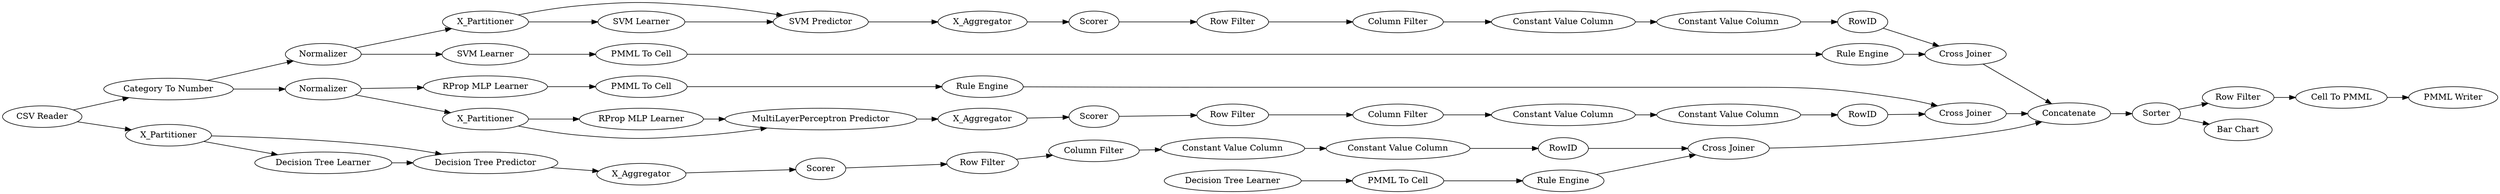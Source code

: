 digraph {
	"-6791090591408841202_293" [label=RowID]
	"-2705451238147191447_61" [label="PMML Writer"]
	"-7623035151688549584_32" [label="SVM Predictor"]
	"-6791090591408841202_294" [label="Column Filter"]
	"-6791090591408841202_9" [label="Row Filter"]
	"1005909964803138880_293" [label=RowID]
	"-253339647937032748_290" [label="Constant Value Column"]
	"-6791090591408841202_292" [label="Constant Value Column"]
	"-7623035151688549584_31" [label="SVM Learner"]
	"-2705451238147191447_53" [label="Row Filter"]
	"8436632919844051598_34" [label="PMML To Cell"]
	"-7000497375029230147_35" [label="RProp MLP Learner"]
	"-2705451238147191447_54" [label="Cell To PMML"]
	"-2705451238147191447_63" [label="CSV Reader"]
	"-2705451238147191447_58" [label="Category To Number"]
	"-7623035151688549584_39" [label="Cross Joiner"]
	"-2345073631243913916_28" [label="PMML To Cell"]
	"-253339647937032748_294" [label="Column Filter"]
	"-2345073631243913916_33" [label="Decision Tree Learner"]
	"-1864864856729400638_2" [label=X_Partitioner]
	"2577679265071764761_7" [label=X_Aggregator]
	"8436632919844051598_35" [label="Rule Engine"]
	"-7623035151688549584_40" [label=Normalizer]
	"-253339647937032748_293" [label=RowID]
	"1005909964803138880_290" [label="Constant Value Column"]
	"-7623035151688549584_2" [label=X_Partitioner]
	"2577679265071764761_2" [label=X_Partitioner]
	"-7623035151688549584_7" [label=X_Aggregator]
	"-1864864856729400638_7" [label=X_Aggregator]
	"-7623035151688549584_41" [label=Scorer]
	"8436632919844051598_33" [label="SVM Learner"]
	"1005909964803138880_292" [label="Constant Value Column"]
	"-6791090591408841202_290" [label="Constant Value Column"]
	"-253339647937032748_9" [label="Row Filter"]
	"-2705451238147191447_60" [label=Concatenate]
	"-1864864856729400638_31" [label="RProp MLP Learner"]
	"-1864864856729400638_32" [label="MultiLayerPerceptron Predictor"]
	"2577679265071764761_38" [label="Cross Joiner"]
	"-1864864856729400638_38" [label="Cross Joiner"]
	"2577679265071764761_32" [label="Decision Tree Predictor"]
	"-1864864856729400638_39" [label=Normalizer]
	"-2705451238147191447_52" [label=Sorter]
	"-2345073631243913916_34" [label="Rule Engine"]
	"-253339647937032748_292" [label="Constant Value Column"]
	"-7000497375029230147_22" [label="PMML To Cell"]
	"1005909964803138880_294" [label="Column Filter"]
	"1005909964803138880_9" [label="Row Filter"]
	"2577679265071764761_31" [label="Decision Tree Learner"]
	"2577679265071764761_39" [label=Scorer]
	"-2705451238147191447_59" [label="Bar Chart"]
	"-7000497375029230147_34" [label="Rule Engine"]
	"-1864864856729400638_40" [label=Scorer]
	"-7623035151688549584_39" -> "-2705451238147191447_60"
	"-2705451238147191447_52" -> "-2705451238147191447_53"
	"-7623035151688549584_2" -> "-7623035151688549584_32"
	"-7000497375029230147_22" -> "-7000497375029230147_34"
	"-2345073631243913916_34" -> "2577679265071764761_38"
	"-1864864856729400638_31" -> "-1864864856729400638_32"
	"-7623035151688549584_7" -> "-7623035151688549584_41"
	"2577679265071764761_32" -> "2577679265071764761_7"
	"1005909964803138880_292" -> "1005909964803138880_293"
	"-7623035151688549584_32" -> "-7623035151688549584_7"
	"2577679265071764761_2" -> "2577679265071764761_31"
	"-7000497375029230147_34" -> "-1864864856729400638_38"
	"-2705451238147191447_60" -> "-2705451238147191447_52"
	"-2705451238147191447_54" -> "-2705451238147191447_61"
	"-7623035151688549584_31" -> "-7623035151688549584_32"
	"-7623035151688549584_40" -> "-7623035151688549584_2"
	"-6791090591408841202_293" -> "-7623035151688549584_39"
	"-1864864856729400638_39" -> "-1864864856729400638_2"
	"2577679265071764761_31" -> "2577679265071764761_32"
	"-2705451238147191447_58" -> "-1864864856729400638_39"
	"-1864864856729400638_40" -> "-253339647937032748_9"
	"-253339647937032748_294" -> "-253339647937032748_290"
	"2577679265071764761_7" -> "2577679265071764761_39"
	"1005909964803138880_9" -> "1005909964803138880_294"
	"-1864864856729400638_2" -> "-1864864856729400638_32"
	"-1864864856729400638_7" -> "-1864864856729400638_40"
	"-2705451238147191447_63" -> "-2705451238147191447_58"
	"-7000497375029230147_35" -> "-7000497375029230147_22"
	"2577679265071764761_38" -> "-2705451238147191447_60"
	"-6791090591408841202_294" -> "-6791090591408841202_290"
	"2577679265071764761_39" -> "1005909964803138880_9"
	"2577679265071764761_2" -> "2577679265071764761_32"
	"-6791090591408841202_290" -> "-6791090591408841202_292"
	"-2345073631243913916_28" -> "-2345073631243913916_34"
	"8436632919844051598_35" -> "-7623035151688549584_39"
	"-253339647937032748_292" -> "-253339647937032748_293"
	"-2705451238147191447_58" -> "-7623035151688549584_40"
	"-2705451238147191447_52" -> "-2705451238147191447_59"
	"-2705451238147191447_63" -> "2577679265071764761_2"
	"-1864864856729400638_39" -> "-7000497375029230147_35"
	"-2345073631243913916_33" -> "-2345073631243913916_28"
	"-7623035151688549584_41" -> "-6791090591408841202_9"
	"-253339647937032748_290" -> "-253339647937032748_292"
	"-6791090591408841202_9" -> "-6791090591408841202_294"
	"1005909964803138880_294" -> "1005909964803138880_290"
	"-1864864856729400638_38" -> "-2705451238147191447_60"
	"-7623035151688549584_40" -> "8436632919844051598_33"
	"1005909964803138880_293" -> "2577679265071764761_38"
	"-253339647937032748_9" -> "-253339647937032748_294"
	"-2705451238147191447_53" -> "-2705451238147191447_54"
	"-1864864856729400638_32" -> "-1864864856729400638_7"
	"-253339647937032748_293" -> "-1864864856729400638_38"
	"-1864864856729400638_2" -> "-1864864856729400638_31"
	"-6791090591408841202_292" -> "-6791090591408841202_293"
	"8436632919844051598_34" -> "8436632919844051598_35"
	"8436632919844051598_33" -> "8436632919844051598_34"
	"1005909964803138880_290" -> "1005909964803138880_292"
	"-7623035151688549584_2" -> "-7623035151688549584_31"
	rankdir=LR
}
